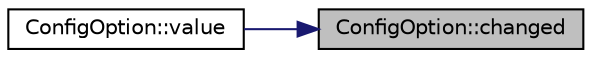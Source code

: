 digraph "ConfigOption::changed"
{
 // LATEX_PDF_SIZE
  edge [fontname="Helvetica",fontsize="10",labelfontname="Helvetica",labelfontsize="10"];
  node [fontname="Helvetica",fontsize="10",shape=record];
  rankdir="RL";
  Node1 [label="ConfigOption::changed",height=0.2,width=0.4,color="black", fillcolor="grey75", style="filled", fontcolor="black",tooltip=" "];
  Node1 -> Node2 [dir="back",color="midnightblue",fontsize="10",style="solid",fontname="Helvetica"];
  Node2 [label="ConfigOption::value",height=0.2,width=0.4,color="black", fillcolor="white", style="filled",URL="$d2/dd3/class_config_option.html#ae85619f3a7cb3c04f73b43592ddecdbd",tooltip=" "];
}
